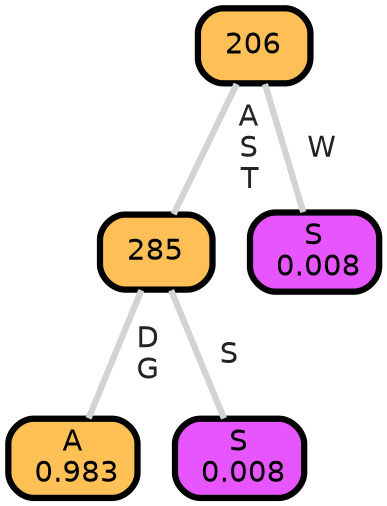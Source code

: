 graph Tree {
node [shape=box, style="filled, rounded",color="black",penwidth="3",fontcolor="black",                 fontname=helvetica] ;
graph [ranksep="0 equally", splines=straight,                 bgcolor=transparent, dpi=200] ;
edge [fontname=helvetica, fontweight=bold,fontcolor=grey14,color=lightgray] ;
0 [label="A
 0.983", fillcolor="#ffc155"] ;
1 [label="285", fillcolor="#fec056"] ;
2 [label="S
 0.008", fillcolor="#e755ff"] ;
3 [label="206", fillcolor="#febf57"] ;
4 [label="S
 0.008", fillcolor="#e755ff"] ;
1 -- 0 [label=" D\n G",penwidth=3] ;
1 -- 2 [label=" S",penwidth=3] ;
3 -- 1 [label=" A\n S\n T",penwidth=3] ;
3 -- 4 [label=" W",penwidth=3] ;
{rank = same;}}
